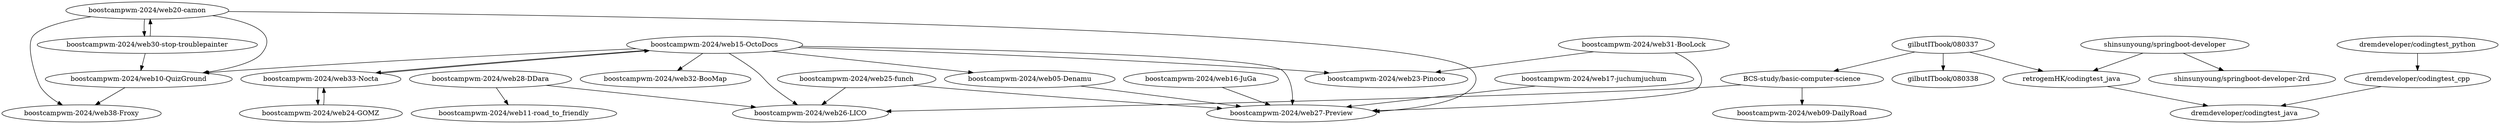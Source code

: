 digraph G {
"gilbutITbook/080337" -> "BCS-study/basic-computer-science"
"gilbutITbook/080337" -> "retrogemHK/codingtest_java"
"gilbutITbook/080337" -> "gilbutITbook/080338"
"dremdeveloper/codingtest_python" -> "dremdeveloper/codingtest_cpp"
"shinsunyoung/springboot-developer" -> "retrogemHK/codingtest_java"
"shinsunyoung/springboot-developer" -> "shinsunyoung/springboot-developer-2rd"
"BCS-study/basic-computer-science" -> "boostcampwm-2024/web26-LICO"
"BCS-study/basic-computer-science" -> "boostcampwm-2024/web09-DailyRoad"
"dremdeveloper/codingtest_cpp" -> "dremdeveloper/codingtest_java"
"retrogemHK/codingtest_java" -> "dremdeveloper/codingtest_java"
"boostcampwm-2024/web33-Nocta" -> "boostcampwm-2024/web24-GOMZ"
"boostcampwm-2024/web33-Nocta" -> "boostcampwm-2024/web15-OctoDocs"
"boostcampwm-2024/web28-DDara" -> "boostcampwm-2024/web26-LICO"
"boostcampwm-2024/web28-DDara" -> "boostcampwm-2024/web11-road_to_friendly"
"boostcampwm-2024/web30-stop-troublepainter" -> "boostcampwm-2024/web10-QuizGround"
"boostcampwm-2024/web30-stop-troublepainter" -> "boostcampwm-2024/web20-camon"
"boostcampwm-2024/web10-QuizGround" -> "boostcampwm-2024/web38-Froxy"
"boostcampwm-2024/web20-camon" -> "boostcampwm-2024/web10-QuizGround"
"boostcampwm-2024/web20-camon" -> "boostcampwm-2024/web38-Froxy"
"boostcampwm-2024/web20-camon" -> "boostcampwm-2024/web30-stop-troublepainter"
"boostcampwm-2024/web20-camon" -> "boostcampwm-2024/web27-Preview"
"boostcampwm-2024/web15-OctoDocs" -> "boostcampwm-2024/web33-Nocta"
"boostcampwm-2024/web15-OctoDocs" -> "boostcampwm-2024/web32-BooMap"
"boostcampwm-2024/web15-OctoDocs" -> "boostcampwm-2024/web26-LICO"
"boostcampwm-2024/web15-OctoDocs" -> "boostcampwm-2024/web23-Pinoco"
"boostcampwm-2024/web15-OctoDocs" -> "boostcampwm-2024/web27-Preview"
"boostcampwm-2024/web15-OctoDocs" -> "boostcampwm-2024/web05-Denamu"
"boostcampwm-2024/web15-OctoDocs" -> "boostcampwm-2024/web10-QuizGround"
"boostcampwm-2024/web24-GOMZ" -> "boostcampwm-2024/web33-Nocta"
"boostcampwm-2024/web05-Denamu" -> "boostcampwm-2024/web27-Preview"
"boostcampwm-2024/web16-JuGa" -> "boostcampwm-2024/web27-Preview"
"boostcampwm-2024/web25-funch" -> "boostcampwm-2024/web27-Preview"
"boostcampwm-2024/web25-funch" -> "boostcampwm-2024/web26-LICO"
"boostcampwm-2024/web31-BooLock" -> "boostcampwm-2024/web23-Pinoco"
"boostcampwm-2024/web31-BooLock" -> "boostcampwm-2024/web27-Preview"
"boostcampwm-2024/web17-juchumjuchum" -> "boostcampwm-2024/web27-Preview"
"gilbutITbook/080337" ["l"="4.66,45.068"]
"BCS-study/basic-computer-science" ["l"="4.68,45.099"]
"retrogemHK/codingtest_java" ["l"="4.648,45.037"]
"gilbutITbook/080338" ["l"="4.633,45.07"]
"dremdeveloper/codingtest_python" ["l"="4.566,45.005"]
"dremdeveloper/codingtest_cpp" ["l"="4.592,45.016"]
"shinsunyoung/springboot-developer" ["l"="4.665,45.014"]
"shinsunyoung/springboot-developer-2rd" ["l"="4.681,44.995"]
"boostcampwm-2024/web26-LICO" ["l"="4.705,45.129"]
"boostcampwm-2024/web09-DailyRoad" ["l"="4.653,45.106"]
"dremdeveloper/codingtest_java" ["l"="4.619,45.026"]
"boostcampwm-2024/web33-Nocta" ["l"="4.716,45.175"]
"boostcampwm-2024/web24-GOMZ" ["l"="4.705,45.187"]
"boostcampwm-2024/web15-OctoDocs" ["l"="4.731,45.159"]
"boostcampwm-2024/web28-DDara" ["l"="4.678,45.136"]
"boostcampwm-2024/web11-road_to_friendly" ["l"="4.657,45.144"]
"boostcampwm-2024/web30-stop-troublepainter" ["l"="4.765,45.193"]
"boostcampwm-2024/web10-QuizGround" ["l"="4.753,45.18"]
"boostcampwm-2024/web20-camon" ["l"="4.772,45.176"]
"boostcampwm-2024/web38-Froxy" ["l"="4.783,45.188"]
"boostcampwm-2024/web27-Preview" ["l"="4.762,45.147"]
"boostcampwm-2024/web32-BooMap" ["l"="4.704,45.16"]
"boostcampwm-2024/web23-Pinoco" ["l"="4.756,45.161"]
"boostcampwm-2024/web05-Denamu" ["l"="4.742,45.145"]
"boostcampwm-2024/web16-JuGa" ["l"="4.794,45.139"]
"boostcampwm-2024/web25-funch" ["l"="4.735,45.131"]
"boostcampwm-2024/web31-BooLock" ["l"="4.78,45.157"]
"boostcampwm-2024/web17-juchumjuchum" ["l"="4.77,45.13"]
}
